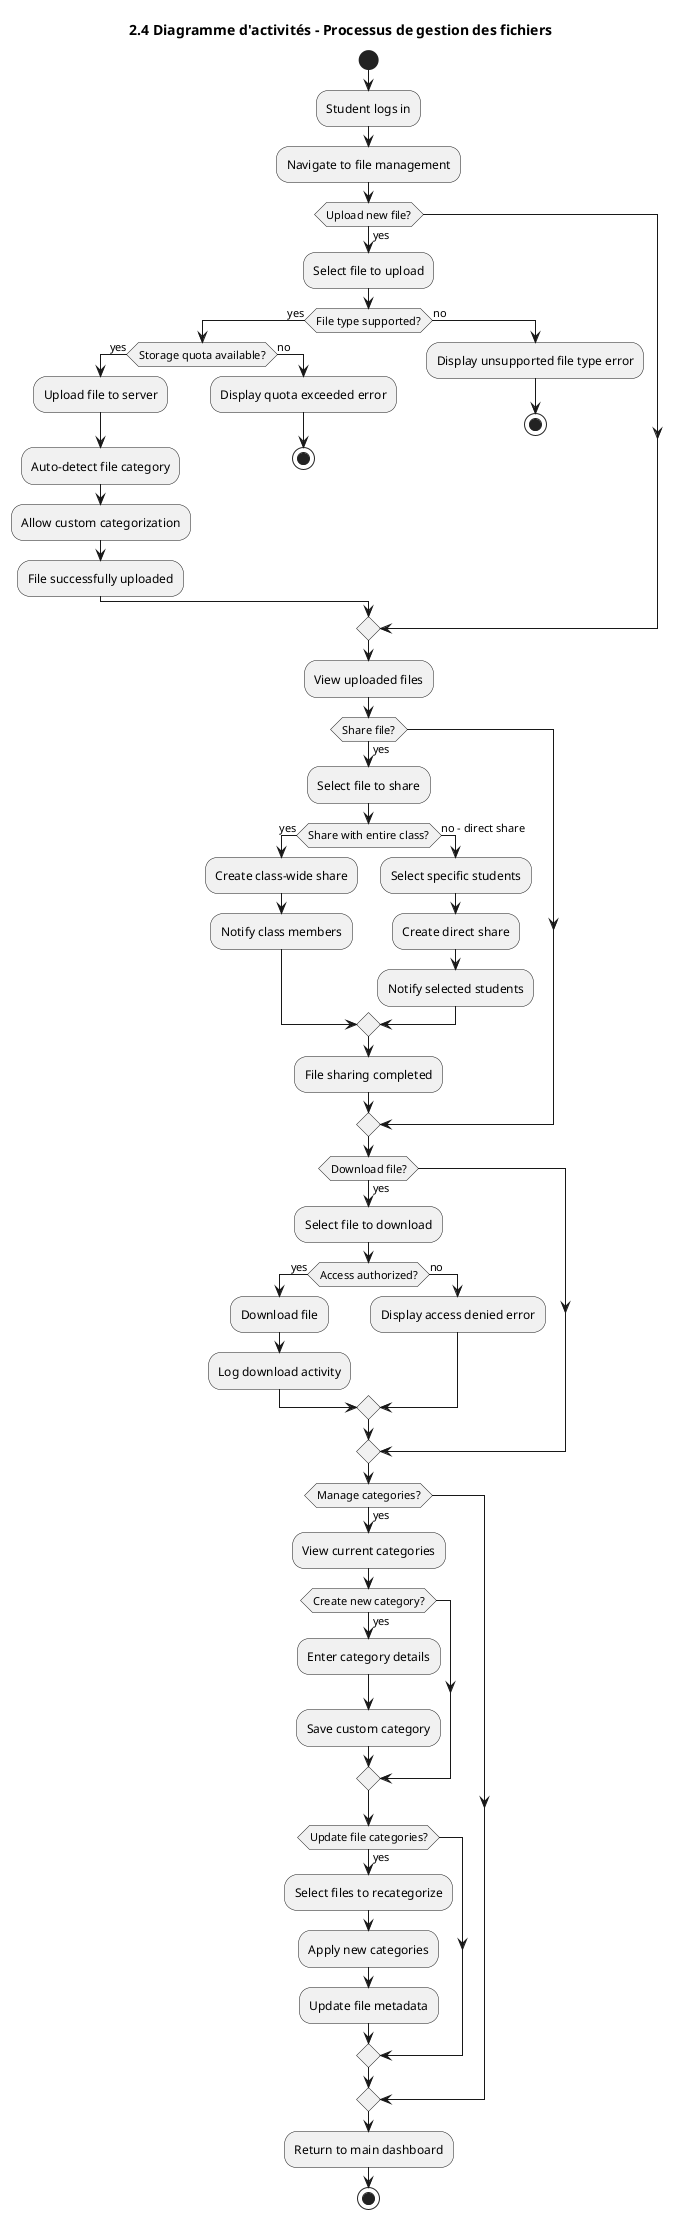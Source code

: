 @startuml
!define TITLE 2.4 Diagramme d'activités - Processus de gestion des fichiers
title TITLE

start

:Student logs in;

:Navigate to file management;

if (Upload new file?) then (yes)
  :Select file to upload;
  
  if (File type supported?) then (yes)
    if (Storage quota available?) then (yes)
      :Upload file to server;
      :Auto-detect file category;
      :Allow custom categorization;
      :File successfully uploaded;
    else (no)
      :Display quota exceeded error;
      stop
    endif
  else (no)
    :Display unsupported file type error;
    stop
  endif
endif

:View uploaded files;

if (Share file?) then (yes)
  :Select file to share;
  
  if (Share with entire class?) then (yes)
    :Create class-wide share;
    :Notify class members;
  else (no - direct share)
    :Select specific students;
    :Create direct share;
    :Notify selected students;
  endif
  
  :File sharing completed;
endif

if (Download file?) then (yes)
  :Select file to download;
  
  if (Access authorized?) then (yes)
    :Download file;
    :Log download activity;
  else (no)
    :Display access denied error;
  endif
endif

if (Manage categories?) then (yes)
  :View current categories;
  
  if (Create new category?) then (yes)
    :Enter category details;
    :Save custom category;
  endif
  
  if (Update file categories?) then (yes)
    :Select files to recategorize;
    :Apply new categories;
    :Update file metadata;
  endif
endif

:Return to main dashboard;

stop

@enduml
